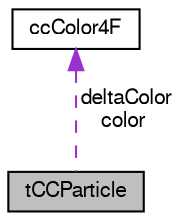 digraph G
{
  bgcolor="transparent";
  edge [fontname="FreeSans",fontsize="10",labelfontname="FreeSans",labelfontsize="10"];
  node [fontname="FreeSans",fontsize="10",shape=record];
  Node1 [label="tCCParticle",height=0.2,width=0.4,color="black", fillcolor="grey75", style="filled" fontcolor="black"];
  Node2 -> Node1 [dir="back",color="darkorchid3",fontsize="10",style="dashed",label=" deltaColor\ncolor" ,fontname="FreeSans"];
  Node2 [label="ccColor4F",height=0.2,width=0.4,color="black",URL="$structcc_color4_f.html"];
}

